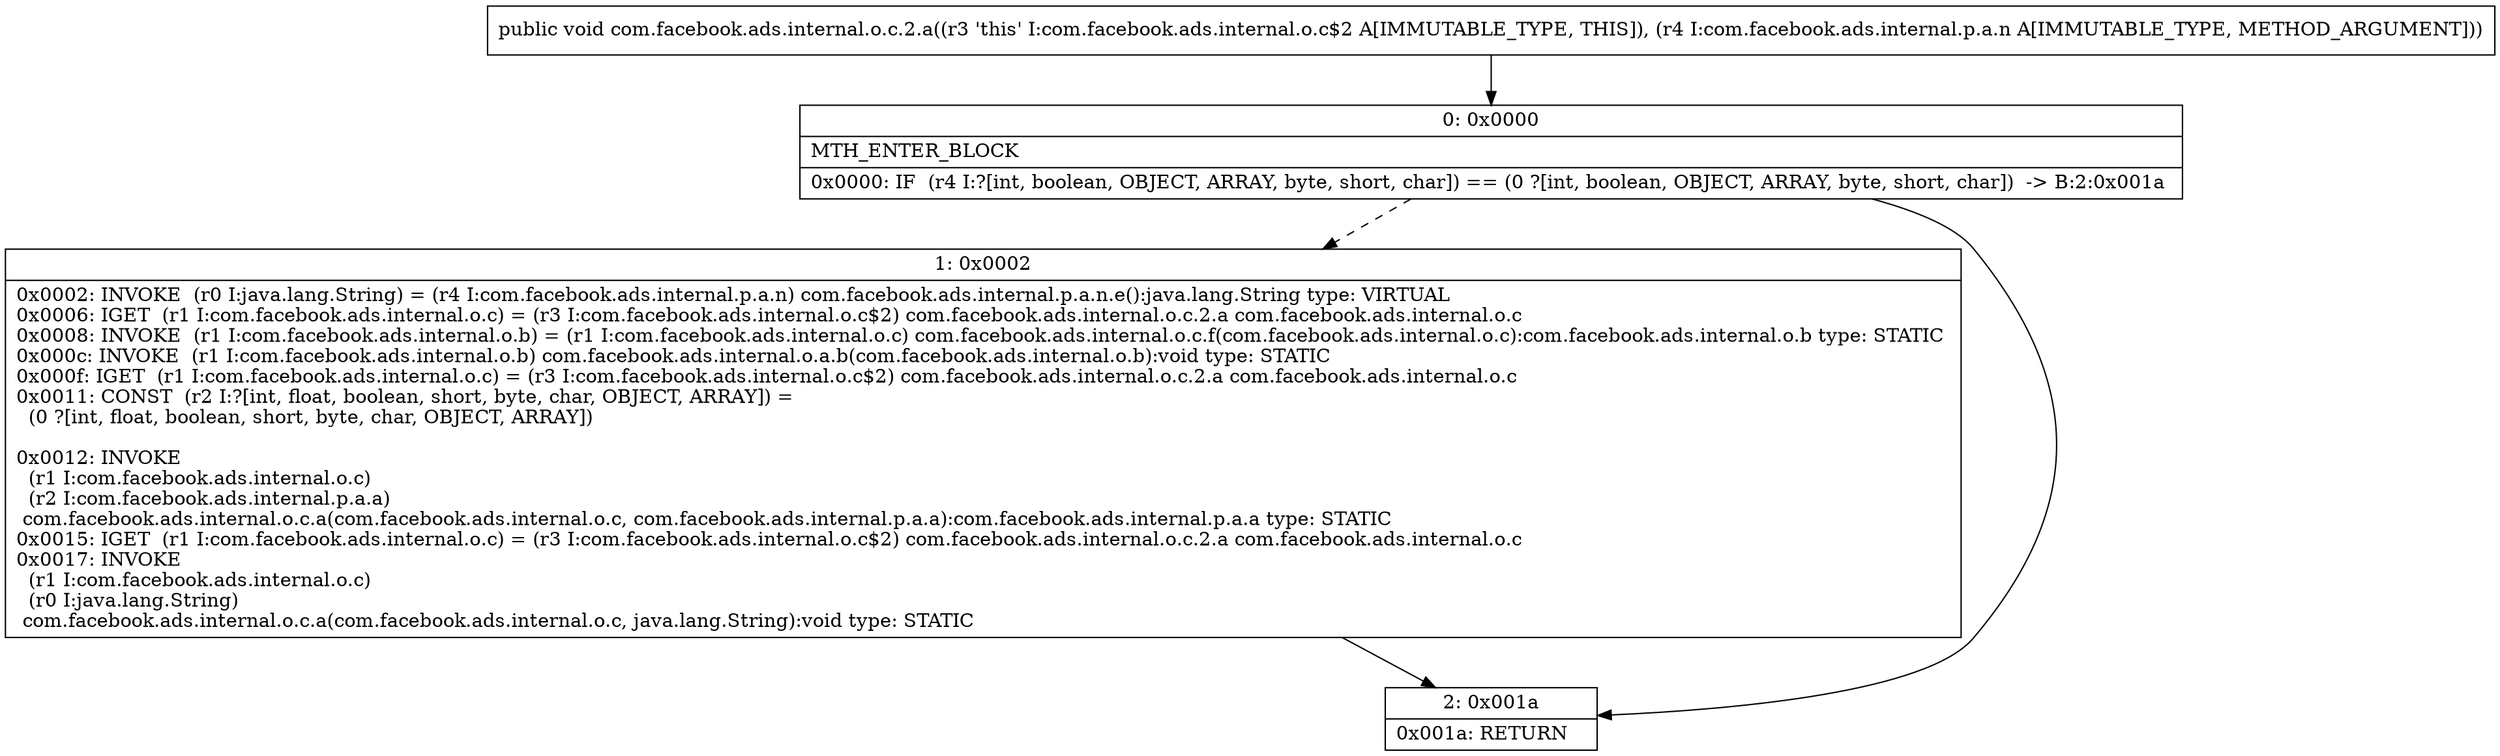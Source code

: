 digraph "CFG forcom.facebook.ads.internal.o.c.2.a(Lcom\/facebook\/ads\/internal\/p\/a\/n;)V" {
Node_0 [shape=record,label="{0\:\ 0x0000|MTH_ENTER_BLOCK\l|0x0000: IF  (r4 I:?[int, boolean, OBJECT, ARRAY, byte, short, char]) == (0 ?[int, boolean, OBJECT, ARRAY, byte, short, char])  \-\> B:2:0x001a \l}"];
Node_1 [shape=record,label="{1\:\ 0x0002|0x0002: INVOKE  (r0 I:java.lang.String) = (r4 I:com.facebook.ads.internal.p.a.n) com.facebook.ads.internal.p.a.n.e():java.lang.String type: VIRTUAL \l0x0006: IGET  (r1 I:com.facebook.ads.internal.o.c) = (r3 I:com.facebook.ads.internal.o.c$2) com.facebook.ads.internal.o.c.2.a com.facebook.ads.internal.o.c \l0x0008: INVOKE  (r1 I:com.facebook.ads.internal.o.b) = (r1 I:com.facebook.ads.internal.o.c) com.facebook.ads.internal.o.c.f(com.facebook.ads.internal.o.c):com.facebook.ads.internal.o.b type: STATIC \l0x000c: INVOKE  (r1 I:com.facebook.ads.internal.o.b) com.facebook.ads.internal.o.a.b(com.facebook.ads.internal.o.b):void type: STATIC \l0x000f: IGET  (r1 I:com.facebook.ads.internal.o.c) = (r3 I:com.facebook.ads.internal.o.c$2) com.facebook.ads.internal.o.c.2.a com.facebook.ads.internal.o.c \l0x0011: CONST  (r2 I:?[int, float, boolean, short, byte, char, OBJECT, ARRAY]) = \l  (0 ?[int, float, boolean, short, byte, char, OBJECT, ARRAY])\l \l0x0012: INVOKE  \l  (r1 I:com.facebook.ads.internal.o.c)\l  (r2 I:com.facebook.ads.internal.p.a.a)\l com.facebook.ads.internal.o.c.a(com.facebook.ads.internal.o.c, com.facebook.ads.internal.p.a.a):com.facebook.ads.internal.p.a.a type: STATIC \l0x0015: IGET  (r1 I:com.facebook.ads.internal.o.c) = (r3 I:com.facebook.ads.internal.o.c$2) com.facebook.ads.internal.o.c.2.a com.facebook.ads.internal.o.c \l0x0017: INVOKE  \l  (r1 I:com.facebook.ads.internal.o.c)\l  (r0 I:java.lang.String)\l com.facebook.ads.internal.o.c.a(com.facebook.ads.internal.o.c, java.lang.String):void type: STATIC \l}"];
Node_2 [shape=record,label="{2\:\ 0x001a|0x001a: RETURN   \l}"];
MethodNode[shape=record,label="{public void com.facebook.ads.internal.o.c.2.a((r3 'this' I:com.facebook.ads.internal.o.c$2 A[IMMUTABLE_TYPE, THIS]), (r4 I:com.facebook.ads.internal.p.a.n A[IMMUTABLE_TYPE, METHOD_ARGUMENT])) }"];
MethodNode -> Node_0;
Node_0 -> Node_1[style=dashed];
Node_0 -> Node_2;
Node_1 -> Node_2;
}

